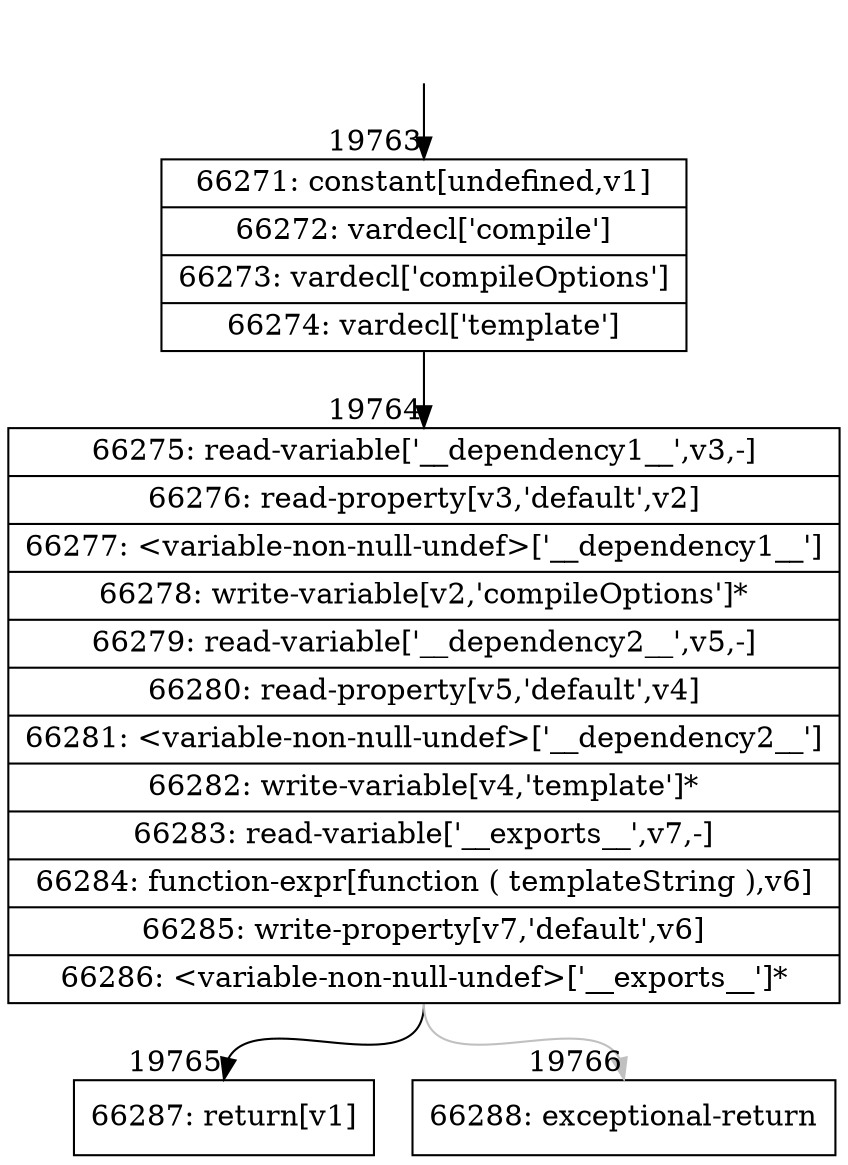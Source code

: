 digraph {
rankdir="TD"
BB_entry1703[shape=none,label=""];
BB_entry1703 -> BB19763 [tailport=s, headport=n, headlabel="    19763"]
BB19763 [shape=record label="{66271: constant[undefined,v1]|66272: vardecl['compile']|66273: vardecl['compileOptions']|66274: vardecl['template']}" ] 
BB19763 -> BB19764 [tailport=s, headport=n, headlabel="      19764"]
BB19764 [shape=record label="{66275: read-variable['__dependency1__',v3,-]|66276: read-property[v3,'default',v2]|66277: \<variable-non-null-undef\>['__dependency1__']|66278: write-variable[v2,'compileOptions']*|66279: read-variable['__dependency2__',v5,-]|66280: read-property[v5,'default',v4]|66281: \<variable-non-null-undef\>['__dependency2__']|66282: write-variable[v4,'template']*|66283: read-variable['__exports__',v7,-]|66284: function-expr[function ( templateString ),v6]|66285: write-property[v7,'default',v6]|66286: \<variable-non-null-undef\>['__exports__']*}" ] 
BB19764 -> BB19765 [tailport=s, headport=n, headlabel="      19765"]
BB19764 -> BB19766 [tailport=s, headport=n, color=gray, headlabel="      19766"]
BB19765 [shape=record label="{66287: return[v1]}" ] 
BB19766 [shape=record label="{66288: exceptional-return}" ] 
//#$~ 36924
}
